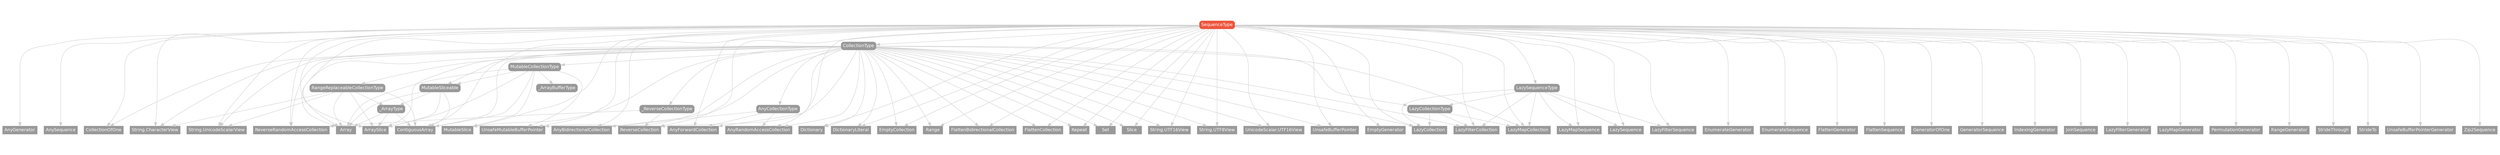 strict digraph "SequenceType - Type Hierarchy - SwiftDoc.org" {
    pad="0.1,0.8"
    node [shape=box, style="filled,rounded", color="#999999", fillcolor="#999999", fontcolor=white, fontname=Helvetica, fontnames="Helvetica,sansserif", fontsize=12, margin="0.07,0.05", height="0.3"]
    edge [color="#cccccc"]
    "AnyBidirectionalCollection" [URL="/type/AnyBidirectionalCollection/", style=filled]
    "AnyCollectionType" [URL="/protocol/AnyCollectionType/"]
    "AnyForwardCollection" [URL="/type/AnyForwardCollection/", style=filled]
    "AnyGenerator" [URL="/type/AnyGenerator/", style=filled]
    "AnyRandomAccessCollection" [URL="/type/AnyRandomAccessCollection/", style=filled]
    "AnySequence" [URL="/type/AnySequence/", style=filled]
    "Array" [URL="/type/Array/", style=filled]
    "ArraySlice" [URL="/type/ArraySlice/", style=filled]
    "CollectionOfOne" [URL="/type/CollectionOfOne/", style=filled]
    "CollectionType" [URL="/protocol/CollectionType/"]
    "ContiguousArray" [URL="/type/ContiguousArray/", style=filled]
    "Dictionary" [URL="/type/Dictionary/", style=filled]
    "DictionaryLiteral" [URL="/type/DictionaryLiteral/", style=filled]
    "EmptyCollection" [URL="/type/EmptyCollection/", style=filled]
    "EmptyGenerator" [URL="/type/EmptyGenerator/", style=filled]
    "EnumerateGenerator" [URL="/type/EnumerateGenerator/", style=filled]
    "EnumerateSequence" [URL="/type/EnumerateSequence/", style=filled]
    "FlattenBidirectionalCollection" [URL="/type/FlattenBidirectionalCollection/", style=filled]
    "FlattenCollection" [URL="/type/FlattenCollection/", style=filled]
    "FlattenGenerator" [URL="/type/FlattenGenerator/", style=filled]
    "FlattenSequence" [URL="/type/FlattenSequence/", style=filled]
    "GeneratorOfOne" [URL="/type/GeneratorOfOne/", style=filled]
    "GeneratorSequence" [URL="/type/GeneratorSequence/", style=filled]
    "IndexingGenerator" [URL="/type/IndexingGenerator/", style=filled]
    "JoinSequence" [URL="/type/JoinSequence/", style=filled]
    "LazyCollection" [URL="/type/LazyCollection/", style=filled]
    "LazyCollectionType" [URL="/protocol/LazyCollectionType/"]
    "LazyFilterCollection" [URL="/type/LazyFilterCollection/", style=filled]
    "LazyFilterGenerator" [URL="/type/LazyFilterGenerator/", style=filled]
    "LazyFilterSequence" [URL="/type/LazyFilterSequence/", style=filled]
    "LazyMapCollection" [URL="/type/LazyMapCollection/", style=filled]
    "LazyMapGenerator" [URL="/type/LazyMapGenerator/", style=filled]
    "LazyMapSequence" [URL="/type/LazyMapSequence/", style=filled]
    "LazySequence" [URL="/type/LazySequence/", style=filled]
    "LazySequenceType" [URL="/protocol/LazySequenceType/"]
    "MutableCollectionType" [URL="/protocol/MutableCollectionType/"]
    "MutableSlice" [URL="/type/MutableSlice/", style=filled]
    "MutableSliceable" [URL="/protocol/MutableSliceable/"]
    "PermutationGenerator" [URL="/type/PermutationGenerator/", style=filled]
    "Range" [URL="/type/Range/", style=filled]
    "RangeGenerator" [URL="/type/RangeGenerator/", style=filled]
    "RangeReplaceableCollectionType" [URL="/protocol/RangeReplaceableCollectionType/"]
    "Repeat" [URL="/type/Repeat/", style=filled]
    "ReverseCollection" [URL="/type/ReverseCollection/", style=filled]
    "ReverseRandomAccessCollection" [URL="/type/ReverseRandomAccessCollection/", style=filled]
    "SequenceType" [URL="/protocol/SequenceType/", style="filled,rounded", fillcolor="#ee543d", color="#ee543d"]
    "Set" [URL="/type/Set/", style=filled]
    "Slice" [URL="/type/Slice/", style=filled]
    "StrideThrough" [URL="/type/StrideThrough/", style=filled]
    "StrideTo" [URL="/type/StrideTo/", style=filled]
    "String.CharacterView" [URL="/type/String.CharacterView/", style=filled]
    "String.UTF16View" [URL="/type/String.UTF16View/", style=filled]
    "String.UTF8View" [URL="/type/String.UTF8View/", style=filled]
    "String.UnicodeScalarView" [URL="/type/String.UnicodeScalarView/", style=filled]
    "UnicodeScalar.UTF16View" [URL="/type/UnicodeScalar.UTF16View/", style=filled]
    "UnsafeBufferPointer" [URL="/type/UnsafeBufferPointer/", style=filled]
    "UnsafeBufferPointerGenerator" [URL="/type/UnsafeBufferPointerGenerator/", style=filled]
    "UnsafeMutableBufferPointer" [URL="/type/UnsafeMutableBufferPointer/", style=filled]
    "Zip2Sequence" [URL="/type/Zip2Sequence/", style=filled]
    "_ArrayBufferType" [URL="/protocol/_ArrayBufferType/"]
    "_ArrayType" [URL="/protocol/_ArrayType/"]
    "_ReverseCollectionType" [URL="/protocol/_ReverseCollectionType/"]    "SequenceType" -> "AnyBidirectionalCollection"
    "SequenceType" -> "AnyForwardCollection"
    "SequenceType" -> "AnyGenerator"
    "SequenceType" -> "AnyRandomAccessCollection"
    "SequenceType" -> "AnySequence"
    "SequenceType" -> "Array"
    "SequenceType" -> "ArraySlice"
    "SequenceType" -> "CollectionOfOne"
    "SequenceType" -> "CollectionType"
    "SequenceType" -> "ContiguousArray"
    "SequenceType" -> "Dictionary"
    "SequenceType" -> "DictionaryLiteral"
    "SequenceType" -> "EmptyCollection"
    "SequenceType" -> "EmptyGenerator"
    "SequenceType" -> "EnumerateGenerator"
    "SequenceType" -> "EnumerateSequence"
    "SequenceType" -> "FlattenBidirectionalCollection"
    "SequenceType" -> "FlattenCollection"
    "SequenceType" -> "FlattenGenerator"
    "SequenceType" -> "FlattenSequence"
    "SequenceType" -> "GeneratorOfOne"
    "SequenceType" -> "GeneratorSequence"
    "SequenceType" -> "IndexingGenerator"
    "SequenceType" -> "JoinSequence"
    "SequenceType" -> "LazyCollection"
    "SequenceType" -> "LazyFilterCollection"
    "SequenceType" -> "LazyFilterGenerator"
    "SequenceType" -> "LazyFilterSequence"
    "SequenceType" -> "LazyMapCollection"
    "SequenceType" -> "LazyMapGenerator"
    "SequenceType" -> "LazyMapSequence"
    "SequenceType" -> "LazySequence"
    "SequenceType" -> "LazySequenceType"
    "SequenceType" -> "MutableSlice"
    "SequenceType" -> "PermutationGenerator"
    "SequenceType" -> "Range"
    "SequenceType" -> "RangeGenerator"
    "SequenceType" -> "Repeat"
    "SequenceType" -> "ReverseCollection"
    "SequenceType" -> "ReverseRandomAccessCollection"
    "SequenceType" -> "Set"
    "SequenceType" -> "Slice"
    "SequenceType" -> "StrideThrough"
    "SequenceType" -> "StrideTo"
    "SequenceType" -> "UnicodeScalar.UTF16View"
    "SequenceType" -> "UnsafeBufferPointer"
    "SequenceType" -> "UnsafeBufferPointerGenerator"
    "SequenceType" -> "UnsafeMutableBufferPointer"
    "SequenceType" -> "Zip2Sequence"
    "SequenceType" -> "String.CharacterView"
    "SequenceType" -> "String.UnicodeScalarView"
    "SequenceType" -> "String.UTF16View"
    "SequenceType" -> "String.UTF8View"
    "CollectionType" -> "AnyBidirectionalCollection"
    "CollectionType" -> "AnyCollectionType"
    "CollectionType" -> "AnyForwardCollection"
    "CollectionType" -> "AnyRandomAccessCollection"
    "CollectionType" -> "Array"
    "CollectionType" -> "ArraySlice"
    "CollectionType" -> "CollectionOfOne"
    "CollectionType" -> "ContiguousArray"
    "CollectionType" -> "Dictionary"
    "CollectionType" -> "DictionaryLiteral"
    "CollectionType" -> "EmptyCollection"
    "CollectionType" -> "FlattenBidirectionalCollection"
    "CollectionType" -> "FlattenCollection"
    "CollectionType" -> "LazyCollection"
    "CollectionType" -> "LazyCollectionType"
    "CollectionType" -> "LazyFilterCollection"
    "CollectionType" -> "LazyMapCollection"
    "CollectionType" -> "MutableCollectionType"
    "CollectionType" -> "MutableSlice"
    "CollectionType" -> "MutableSliceable"
    "CollectionType" -> "Range"
    "CollectionType" -> "RangeReplaceableCollectionType"
    "CollectionType" -> "Repeat"
    "CollectionType" -> "ReverseCollection"
    "CollectionType" -> "ReverseRandomAccessCollection"
    "CollectionType" -> "Set"
    "CollectionType" -> "Slice"
    "CollectionType" -> "UnicodeScalar.UTF16View"
    "CollectionType" -> "UnsafeBufferPointer"
    "CollectionType" -> "UnsafeMutableBufferPointer"
    "CollectionType" -> "_ReverseCollectionType"
    "CollectionType" -> "String.CharacterView"
    "CollectionType" -> "String.UnicodeScalarView"
    "CollectionType" -> "String.UTF16View"
    "CollectionType" -> "String.UTF8View"
    "AnyCollectionType" -> "AnyBidirectionalCollection"
    "AnyCollectionType" -> "AnyForwardCollection"
    "AnyCollectionType" -> "AnyRandomAccessCollection"
    "LazyCollectionType" -> "LazyCollection"
    "LazyCollectionType" -> "LazyFilterCollection"
    "LazyCollectionType" -> "LazyMapCollection"
    "MutableCollectionType" -> "Array"
    "MutableCollectionType" -> "ArraySlice"
    "MutableCollectionType" -> "ContiguousArray"
    "MutableCollectionType" -> "MutableSlice"
    "MutableCollectionType" -> "MutableSliceable"
    "MutableCollectionType" -> "UnsafeMutableBufferPointer"
    "MutableCollectionType" -> "_ArrayBufferType"
    "MutableSliceable" -> "Array"
    "MutableSliceable" -> "ArraySlice"
    "MutableSliceable" -> "ContiguousArray"
    "MutableSliceable" -> "_ArrayType"
    "_ArrayType" -> "Array"
    "_ArrayType" -> "ArraySlice"
    "_ArrayType" -> "ContiguousArray"
    "MutableSliceable" -> "Array"
    "MutableSliceable" -> "ArraySlice"
    "MutableSliceable" -> "ContiguousArray"
    "MutableSliceable" -> "_ArrayType"
    "_ArrayType" -> "Array"
    "_ArrayType" -> "ArraySlice"
    "_ArrayType" -> "ContiguousArray"
    "RangeReplaceableCollectionType" -> "Array"
    "RangeReplaceableCollectionType" -> "ArraySlice"
    "RangeReplaceableCollectionType" -> "ContiguousArray"
    "RangeReplaceableCollectionType" -> "_ArrayType"
    "RangeReplaceableCollectionType" -> "String.CharacterView"
    "RangeReplaceableCollectionType" -> "String.UnicodeScalarView"
    "_ArrayType" -> "Array"
    "_ArrayType" -> "ArraySlice"
    "_ArrayType" -> "ContiguousArray"
    "_ReverseCollectionType" -> "ReverseCollection"
    "_ReverseCollectionType" -> "ReverseRandomAccessCollection"
    "LazySequenceType" -> "LazyCollection"
    "LazySequenceType" -> "LazyCollectionType"
    "LazySequenceType" -> "LazyFilterCollection"
    "LazySequenceType" -> "LazyFilterSequence"
    "LazySequenceType" -> "LazyMapCollection"
    "LazySequenceType" -> "LazyMapSequence"
    "LazySequenceType" -> "LazySequence"
    "LazyCollectionType" -> "LazyCollection"
    "LazyCollectionType" -> "LazyFilterCollection"
    "LazyCollectionType" -> "LazyMapCollection"
    subgraph Types {
        rank = max; "AnyBidirectionalCollection"; "AnyForwardCollection"; "AnyGenerator"; "AnyRandomAccessCollection"; "AnySequence"; "Array"; "ArraySlice"; "CollectionOfOne"; "ContiguousArray"; "Dictionary"; "DictionaryLiteral"; "EmptyCollection"; "EmptyGenerator"; "EnumerateGenerator"; "EnumerateSequence"; "FlattenBidirectionalCollection"; "FlattenCollection"; "FlattenGenerator"; "FlattenSequence"; "GeneratorOfOne"; "GeneratorSequence"; "IndexingGenerator"; "JoinSequence"; "LazyCollection"; "LazyFilterCollection"; "LazyFilterGenerator"; "LazyFilterSequence"; "LazyMapCollection"; "LazyMapGenerator"; "LazyMapSequence"; "LazySequence"; "MutableSlice"; "PermutationGenerator"; "Range"; "RangeGenerator"; "Repeat"; "ReverseCollection"; "ReverseRandomAccessCollection"; "Set"; "Slice"; "StrideThrough"; "StrideTo"; "UnicodeScalar.UTF16View"; "UnsafeBufferPointer"; "UnsafeBufferPointerGenerator"; "UnsafeMutableBufferPointer"; "Zip2Sequence"; "String.CharacterView"; "String.UnicodeScalarView"; "String.UTF16View"; "String.UTF8View";
    }
}